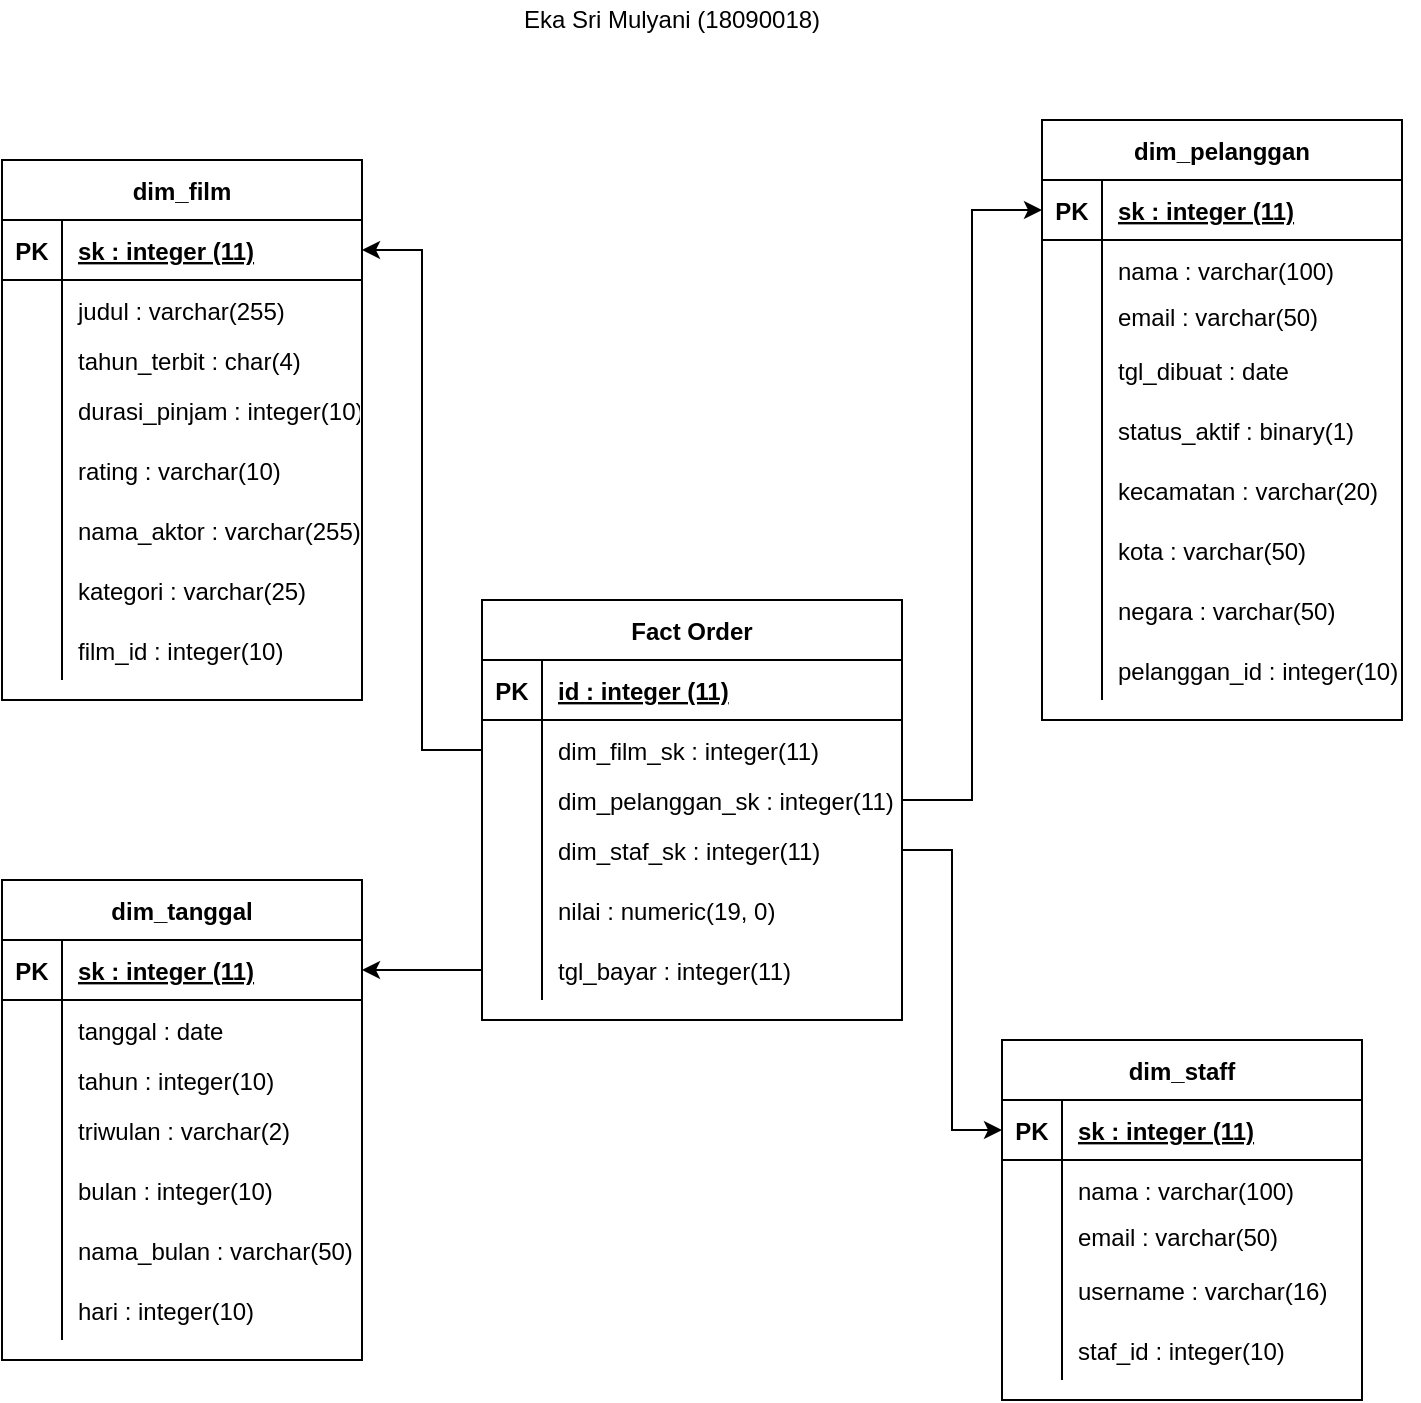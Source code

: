 <mxfile version="13.9.3" type="device"><diagram id="pVHG0COADs19fyNfU8eu" name="Page-1"><mxGraphModel dx="766" dy="363" grid="1" gridSize="10" guides="1" tooltips="1" connect="1" arrows="1" fold="1" page="1" pageScale="1" pageWidth="850" pageHeight="1100" math="0" shadow="0"><root><mxCell id="0"/><mxCell id="1" parent="0"/><mxCell id="FwsJBWVBoH8Nv9oEGIIZ-1" value="dim_staff" style="shape=table;startSize=30;container=1;collapsible=1;childLayout=tableLayout;fixedRows=1;rowLines=0;fontStyle=1;align=center;resizeLast=1;" parent="1" vertex="1"><mxGeometry x="590" y="600" width="180" height="180" as="geometry"/></mxCell><mxCell id="FwsJBWVBoH8Nv9oEGIIZ-2" value="" style="shape=partialRectangle;collapsible=0;dropTarget=0;pointerEvents=0;fillColor=none;top=0;left=0;bottom=1;right=0;points=[[0,0.5],[1,0.5]];portConstraint=eastwest;" parent="FwsJBWVBoH8Nv9oEGIIZ-1" vertex="1"><mxGeometry y="30" width="180" height="30" as="geometry"/></mxCell><mxCell id="FwsJBWVBoH8Nv9oEGIIZ-3" value="PK" style="shape=partialRectangle;connectable=0;fillColor=none;top=0;left=0;bottom=0;right=0;fontStyle=1;overflow=hidden;" parent="FwsJBWVBoH8Nv9oEGIIZ-2" vertex="1"><mxGeometry width="30" height="30" as="geometry"/></mxCell><mxCell id="FwsJBWVBoH8Nv9oEGIIZ-4" value="sk : integer (11)" style="shape=partialRectangle;connectable=0;fillColor=none;top=0;left=0;bottom=0;right=0;align=left;spacingLeft=6;fontStyle=5;overflow=hidden;" parent="FwsJBWVBoH8Nv9oEGIIZ-2" vertex="1"><mxGeometry x="30" width="150" height="30" as="geometry"/></mxCell><mxCell id="FwsJBWVBoH8Nv9oEGIIZ-5" value="" style="shape=partialRectangle;collapsible=0;dropTarget=0;pointerEvents=0;fillColor=none;top=0;left=0;bottom=0;right=0;points=[[0,0.5],[1,0.5]];portConstraint=eastwest;" parent="FwsJBWVBoH8Nv9oEGIIZ-1" vertex="1"><mxGeometry y="60" width="180" height="30" as="geometry"/></mxCell><mxCell id="FwsJBWVBoH8Nv9oEGIIZ-6" value="" style="shape=partialRectangle;connectable=0;fillColor=none;top=0;left=0;bottom=0;right=0;editable=1;overflow=hidden;" parent="FwsJBWVBoH8Nv9oEGIIZ-5" vertex="1"><mxGeometry width="30" height="30" as="geometry"/></mxCell><mxCell id="FwsJBWVBoH8Nv9oEGIIZ-7" value="nama : varchar(100)" style="shape=partialRectangle;connectable=0;fillColor=none;top=0;left=0;bottom=0;right=0;align=left;spacingLeft=6;overflow=hidden;" parent="FwsJBWVBoH8Nv9oEGIIZ-5" vertex="1"><mxGeometry x="30" width="150" height="30" as="geometry"/></mxCell><mxCell id="FwsJBWVBoH8Nv9oEGIIZ-8" value="" style="shape=partialRectangle;collapsible=0;dropTarget=0;pointerEvents=0;fillColor=none;top=0;left=0;bottom=0;right=0;points=[[0,0.5],[1,0.5]];portConstraint=eastwest;" parent="FwsJBWVBoH8Nv9oEGIIZ-1" vertex="1"><mxGeometry y="90" width="180" height="20" as="geometry"/></mxCell><mxCell id="FwsJBWVBoH8Nv9oEGIIZ-9" value="" style="shape=partialRectangle;connectable=0;fillColor=none;top=0;left=0;bottom=0;right=0;editable=1;overflow=hidden;" parent="FwsJBWVBoH8Nv9oEGIIZ-8" vertex="1"><mxGeometry width="30" height="20" as="geometry"/></mxCell><mxCell id="FwsJBWVBoH8Nv9oEGIIZ-10" value="email : varchar(50)&#10; " style="shape=partialRectangle;connectable=0;fillColor=none;top=0;left=0;bottom=0;right=0;align=left;spacingLeft=6;overflow=hidden;" parent="FwsJBWVBoH8Nv9oEGIIZ-8" vertex="1"><mxGeometry x="30" width="150" height="20" as="geometry"/></mxCell><mxCell id="FwsJBWVBoH8Nv9oEGIIZ-11" value="" style="shape=partialRectangle;collapsible=0;dropTarget=0;pointerEvents=0;fillColor=none;top=0;left=0;bottom=0;right=0;points=[[0,0.5],[1,0.5]];portConstraint=eastwest;" parent="FwsJBWVBoH8Nv9oEGIIZ-1" vertex="1"><mxGeometry y="110" width="180" height="30" as="geometry"/></mxCell><mxCell id="FwsJBWVBoH8Nv9oEGIIZ-12" value="" style="shape=partialRectangle;connectable=0;fillColor=none;top=0;left=0;bottom=0;right=0;editable=1;overflow=hidden;" parent="FwsJBWVBoH8Nv9oEGIIZ-11" vertex="1"><mxGeometry width="30" height="30" as="geometry"/></mxCell><mxCell id="FwsJBWVBoH8Nv9oEGIIZ-13" value="username : varchar(16)" style="shape=partialRectangle;connectable=0;fillColor=none;top=0;left=0;bottom=0;right=0;align=left;spacingLeft=6;overflow=hidden;" parent="FwsJBWVBoH8Nv9oEGIIZ-11" vertex="1"><mxGeometry x="30" width="150" height="30" as="geometry"/></mxCell><mxCell id="FwsJBWVBoH8Nv9oEGIIZ-14" value="" style="shape=partialRectangle;collapsible=0;dropTarget=0;pointerEvents=0;fillColor=none;top=0;left=0;bottom=0;right=0;points=[[0,0.5],[1,0.5]];portConstraint=eastwest;" parent="FwsJBWVBoH8Nv9oEGIIZ-1" vertex="1"><mxGeometry y="140" width="180" height="30" as="geometry"/></mxCell><mxCell id="FwsJBWVBoH8Nv9oEGIIZ-15" value="" style="shape=partialRectangle;connectable=0;fillColor=none;top=0;left=0;bottom=0;right=0;editable=1;overflow=hidden;" parent="FwsJBWVBoH8Nv9oEGIIZ-14" vertex="1"><mxGeometry width="30" height="30" as="geometry"/></mxCell><mxCell id="FwsJBWVBoH8Nv9oEGIIZ-16" value="staf_id : integer(10)" style="shape=partialRectangle;connectable=0;fillColor=none;top=0;left=0;bottom=0;right=0;align=left;spacingLeft=6;overflow=hidden;" parent="FwsJBWVBoH8Nv9oEGIIZ-14" vertex="1"><mxGeometry x="30" width="150" height="30" as="geometry"/></mxCell><mxCell id="FwsJBWVBoH8Nv9oEGIIZ-17" value="dim_pelanggan" style="shape=table;startSize=30;container=1;collapsible=1;childLayout=tableLayout;fixedRows=1;rowLines=0;fontStyle=1;align=center;resizeLast=1;" parent="1" vertex="1"><mxGeometry x="610" y="140" width="180" height="300" as="geometry"/></mxCell><mxCell id="FwsJBWVBoH8Nv9oEGIIZ-18" value="" style="shape=partialRectangle;collapsible=0;dropTarget=0;pointerEvents=0;fillColor=none;top=0;left=0;bottom=1;right=0;points=[[0,0.5],[1,0.5]];portConstraint=eastwest;" parent="FwsJBWVBoH8Nv9oEGIIZ-17" vertex="1"><mxGeometry y="30" width="180" height="30" as="geometry"/></mxCell><mxCell id="FwsJBWVBoH8Nv9oEGIIZ-19" value="PK" style="shape=partialRectangle;connectable=0;fillColor=none;top=0;left=0;bottom=0;right=0;fontStyle=1;overflow=hidden;" parent="FwsJBWVBoH8Nv9oEGIIZ-18" vertex="1"><mxGeometry width="30" height="30" as="geometry"/></mxCell><mxCell id="FwsJBWVBoH8Nv9oEGIIZ-20" value="sk : integer (11)" style="shape=partialRectangle;connectable=0;fillColor=none;top=0;left=0;bottom=0;right=0;align=left;spacingLeft=6;fontStyle=5;overflow=hidden;" parent="FwsJBWVBoH8Nv9oEGIIZ-18" vertex="1"><mxGeometry x="30" width="150" height="30" as="geometry"/></mxCell><mxCell id="FwsJBWVBoH8Nv9oEGIIZ-21" value="" style="shape=partialRectangle;collapsible=0;dropTarget=0;pointerEvents=0;fillColor=none;top=0;left=0;bottom=0;right=0;points=[[0,0.5],[1,0.5]];portConstraint=eastwest;" parent="FwsJBWVBoH8Nv9oEGIIZ-17" vertex="1"><mxGeometry y="60" width="180" height="30" as="geometry"/></mxCell><mxCell id="FwsJBWVBoH8Nv9oEGIIZ-22" value="" style="shape=partialRectangle;connectable=0;fillColor=none;top=0;left=0;bottom=0;right=0;editable=1;overflow=hidden;" parent="FwsJBWVBoH8Nv9oEGIIZ-21" vertex="1"><mxGeometry width="30" height="30" as="geometry"/></mxCell><mxCell id="FwsJBWVBoH8Nv9oEGIIZ-23" value="nama : varchar(100)" style="shape=partialRectangle;connectable=0;fillColor=none;top=0;left=0;bottom=0;right=0;align=left;spacingLeft=6;overflow=hidden;" parent="FwsJBWVBoH8Nv9oEGIIZ-21" vertex="1"><mxGeometry x="30" width="150" height="30" as="geometry"/></mxCell><mxCell id="FwsJBWVBoH8Nv9oEGIIZ-24" value="" style="shape=partialRectangle;collapsible=0;dropTarget=0;pointerEvents=0;fillColor=none;top=0;left=0;bottom=0;right=0;points=[[0,0.5],[1,0.5]];portConstraint=eastwest;" parent="FwsJBWVBoH8Nv9oEGIIZ-17" vertex="1"><mxGeometry y="90" width="180" height="20" as="geometry"/></mxCell><mxCell id="FwsJBWVBoH8Nv9oEGIIZ-25" value="" style="shape=partialRectangle;connectable=0;fillColor=none;top=0;left=0;bottom=0;right=0;editable=1;overflow=hidden;" parent="FwsJBWVBoH8Nv9oEGIIZ-24" vertex="1"><mxGeometry width="30" height="20" as="geometry"/></mxCell><mxCell id="FwsJBWVBoH8Nv9oEGIIZ-26" value="email : varchar(50)&#10; " style="shape=partialRectangle;connectable=0;fillColor=none;top=0;left=0;bottom=0;right=0;align=left;spacingLeft=6;overflow=hidden;" parent="FwsJBWVBoH8Nv9oEGIIZ-24" vertex="1"><mxGeometry x="30" width="150" height="20" as="geometry"/></mxCell><mxCell id="FwsJBWVBoH8Nv9oEGIIZ-27" value="" style="shape=partialRectangle;collapsible=0;dropTarget=0;pointerEvents=0;fillColor=none;top=0;left=0;bottom=0;right=0;points=[[0,0.5],[1,0.5]];portConstraint=eastwest;" parent="FwsJBWVBoH8Nv9oEGIIZ-17" vertex="1"><mxGeometry y="110" width="180" height="30" as="geometry"/></mxCell><mxCell id="FwsJBWVBoH8Nv9oEGIIZ-28" value="" style="shape=partialRectangle;connectable=0;fillColor=none;top=0;left=0;bottom=0;right=0;editable=1;overflow=hidden;" parent="FwsJBWVBoH8Nv9oEGIIZ-27" vertex="1"><mxGeometry width="30" height="30" as="geometry"/></mxCell><mxCell id="FwsJBWVBoH8Nv9oEGIIZ-29" value="tgl_dibuat : date" style="shape=partialRectangle;connectable=0;fillColor=none;top=0;left=0;bottom=0;right=0;align=left;spacingLeft=6;overflow=hidden;" parent="FwsJBWVBoH8Nv9oEGIIZ-27" vertex="1"><mxGeometry x="30" width="150" height="30" as="geometry"/></mxCell><mxCell id="FwsJBWVBoH8Nv9oEGIIZ-30" value="" style="shape=partialRectangle;collapsible=0;dropTarget=0;pointerEvents=0;fillColor=none;top=0;left=0;bottom=0;right=0;points=[[0,0.5],[1,0.5]];portConstraint=eastwest;" parent="FwsJBWVBoH8Nv9oEGIIZ-17" vertex="1"><mxGeometry y="140" width="180" height="30" as="geometry"/></mxCell><mxCell id="FwsJBWVBoH8Nv9oEGIIZ-31" value="" style="shape=partialRectangle;connectable=0;fillColor=none;top=0;left=0;bottom=0;right=0;editable=1;overflow=hidden;" parent="FwsJBWVBoH8Nv9oEGIIZ-30" vertex="1"><mxGeometry width="30" height="30" as="geometry"/></mxCell><mxCell id="FwsJBWVBoH8Nv9oEGIIZ-32" value="status_aktif : binary(1)" style="shape=partialRectangle;connectable=0;fillColor=none;top=0;left=0;bottom=0;right=0;align=left;spacingLeft=6;overflow=hidden;" parent="FwsJBWVBoH8Nv9oEGIIZ-30" vertex="1"><mxGeometry x="30" width="150" height="30" as="geometry"/></mxCell><mxCell id="FwsJBWVBoH8Nv9oEGIIZ-33" value="" style="shape=partialRectangle;collapsible=0;dropTarget=0;pointerEvents=0;fillColor=none;top=0;left=0;bottom=0;right=0;points=[[0,0.5],[1,0.5]];portConstraint=eastwest;" parent="FwsJBWVBoH8Nv9oEGIIZ-17" vertex="1"><mxGeometry y="170" width="180" height="30" as="geometry"/></mxCell><mxCell id="FwsJBWVBoH8Nv9oEGIIZ-34" value="" style="shape=partialRectangle;connectable=0;fillColor=none;top=0;left=0;bottom=0;right=0;editable=1;overflow=hidden;" parent="FwsJBWVBoH8Nv9oEGIIZ-33" vertex="1"><mxGeometry width="30" height="30" as="geometry"/></mxCell><mxCell id="FwsJBWVBoH8Nv9oEGIIZ-35" value="kecamatan : varchar(20)" style="shape=partialRectangle;connectable=0;fillColor=none;top=0;left=0;bottom=0;right=0;align=left;spacingLeft=6;overflow=hidden;" parent="FwsJBWVBoH8Nv9oEGIIZ-33" vertex="1"><mxGeometry x="30" width="150" height="30" as="geometry"/></mxCell><mxCell id="FwsJBWVBoH8Nv9oEGIIZ-36" value="" style="shape=partialRectangle;collapsible=0;dropTarget=0;pointerEvents=0;fillColor=none;top=0;left=0;bottom=0;right=0;points=[[0,0.5],[1,0.5]];portConstraint=eastwest;" parent="FwsJBWVBoH8Nv9oEGIIZ-17" vertex="1"><mxGeometry y="200" width="180" height="30" as="geometry"/></mxCell><mxCell id="FwsJBWVBoH8Nv9oEGIIZ-37" value="" style="shape=partialRectangle;connectable=0;fillColor=none;top=0;left=0;bottom=0;right=0;editable=1;overflow=hidden;" parent="FwsJBWVBoH8Nv9oEGIIZ-36" vertex="1"><mxGeometry width="30" height="30" as="geometry"/></mxCell><mxCell id="FwsJBWVBoH8Nv9oEGIIZ-38" value="kota : varchar(50)" style="shape=partialRectangle;connectable=0;fillColor=none;top=0;left=0;bottom=0;right=0;align=left;spacingLeft=6;overflow=hidden;" parent="FwsJBWVBoH8Nv9oEGIIZ-36" vertex="1"><mxGeometry x="30" width="150" height="30" as="geometry"/></mxCell><mxCell id="FwsJBWVBoH8Nv9oEGIIZ-39" value="" style="shape=partialRectangle;collapsible=0;dropTarget=0;pointerEvents=0;fillColor=none;top=0;left=0;bottom=0;right=0;points=[[0,0.5],[1,0.5]];portConstraint=eastwest;" parent="FwsJBWVBoH8Nv9oEGIIZ-17" vertex="1"><mxGeometry y="230" width="180" height="30" as="geometry"/></mxCell><mxCell id="FwsJBWVBoH8Nv9oEGIIZ-40" value="" style="shape=partialRectangle;connectable=0;fillColor=none;top=0;left=0;bottom=0;right=0;editable=1;overflow=hidden;" parent="FwsJBWVBoH8Nv9oEGIIZ-39" vertex="1"><mxGeometry width="30" height="30" as="geometry"/></mxCell><mxCell id="FwsJBWVBoH8Nv9oEGIIZ-41" value="negara : varchar(50)" style="shape=partialRectangle;connectable=0;fillColor=none;top=0;left=0;bottom=0;right=0;align=left;spacingLeft=6;overflow=hidden;" parent="FwsJBWVBoH8Nv9oEGIIZ-39" vertex="1"><mxGeometry x="30" width="150" height="30" as="geometry"/></mxCell><mxCell id="FwsJBWVBoH8Nv9oEGIIZ-42" value="" style="shape=partialRectangle;collapsible=0;dropTarget=0;pointerEvents=0;fillColor=none;top=0;left=0;bottom=0;right=0;points=[[0,0.5],[1,0.5]];portConstraint=eastwest;" parent="FwsJBWVBoH8Nv9oEGIIZ-17" vertex="1"><mxGeometry y="260" width="180" height="30" as="geometry"/></mxCell><mxCell id="FwsJBWVBoH8Nv9oEGIIZ-43" value="" style="shape=partialRectangle;connectable=0;fillColor=none;top=0;left=0;bottom=0;right=0;editable=1;overflow=hidden;" parent="FwsJBWVBoH8Nv9oEGIIZ-42" vertex="1"><mxGeometry width="30" height="30" as="geometry"/></mxCell><mxCell id="FwsJBWVBoH8Nv9oEGIIZ-44" value="pelanggan_id : integer(10) " style="shape=partialRectangle;connectable=0;fillColor=none;top=0;left=0;bottom=0;right=0;align=left;spacingLeft=6;overflow=hidden;" parent="FwsJBWVBoH8Nv9oEGIIZ-42" vertex="1"><mxGeometry x="30" width="150" height="30" as="geometry"/></mxCell><mxCell id="Y8cAXNGCxBFqEO3ZWk8i-1" style="edgeStyle=orthogonalEdgeStyle;rounded=0;orthogonalLoop=1;jettySize=auto;html=1;exitX=1;exitY=0.5;exitDx=0;exitDy=0;" parent="FwsJBWVBoH8Nv9oEGIIZ-17" source="FwsJBWVBoH8Nv9oEGIIZ-18" target="FwsJBWVBoH8Nv9oEGIIZ-18" edge="1"><mxGeometry relative="1" as="geometry"/></mxCell><mxCell id="FwsJBWVBoH8Nv9oEGIIZ-74" value="dim_tanggal" style="shape=table;startSize=30;container=1;collapsible=1;childLayout=tableLayout;fixedRows=1;rowLines=0;fontStyle=1;align=center;resizeLast=1;" parent="1" vertex="1"><mxGeometry x="90" y="520" width="180" height="240" as="geometry"/></mxCell><mxCell id="FwsJBWVBoH8Nv9oEGIIZ-75" value="" style="shape=partialRectangle;collapsible=0;dropTarget=0;pointerEvents=0;fillColor=none;top=0;left=0;bottom=1;right=0;points=[[0,0.5],[1,0.5]];portConstraint=eastwest;" parent="FwsJBWVBoH8Nv9oEGIIZ-74" vertex="1"><mxGeometry y="30" width="180" height="30" as="geometry"/></mxCell><mxCell id="FwsJBWVBoH8Nv9oEGIIZ-76" value="PK" style="shape=partialRectangle;connectable=0;fillColor=none;top=0;left=0;bottom=0;right=0;fontStyle=1;overflow=hidden;" parent="FwsJBWVBoH8Nv9oEGIIZ-75" vertex="1"><mxGeometry width="30" height="30" as="geometry"/></mxCell><mxCell id="FwsJBWVBoH8Nv9oEGIIZ-77" value="sk : integer (11)" style="shape=partialRectangle;connectable=0;fillColor=none;top=0;left=0;bottom=0;right=0;align=left;spacingLeft=6;fontStyle=5;overflow=hidden;" parent="FwsJBWVBoH8Nv9oEGIIZ-75" vertex="1"><mxGeometry x="30" width="150" height="30" as="geometry"/></mxCell><mxCell id="FwsJBWVBoH8Nv9oEGIIZ-78" value="" style="shape=partialRectangle;collapsible=0;dropTarget=0;pointerEvents=0;fillColor=none;top=0;left=0;bottom=0;right=0;points=[[0,0.5],[1,0.5]];portConstraint=eastwest;" parent="FwsJBWVBoH8Nv9oEGIIZ-74" vertex="1"><mxGeometry y="60" width="180" height="30" as="geometry"/></mxCell><mxCell id="FwsJBWVBoH8Nv9oEGIIZ-79" value="" style="shape=partialRectangle;connectable=0;fillColor=none;top=0;left=0;bottom=0;right=0;editable=1;overflow=hidden;" parent="FwsJBWVBoH8Nv9oEGIIZ-78" vertex="1"><mxGeometry width="30" height="30" as="geometry"/></mxCell><mxCell id="FwsJBWVBoH8Nv9oEGIIZ-80" value="tanggal : date" style="shape=partialRectangle;connectable=0;fillColor=none;top=0;left=0;bottom=0;right=0;align=left;spacingLeft=6;overflow=hidden;" parent="FwsJBWVBoH8Nv9oEGIIZ-78" vertex="1"><mxGeometry x="30" width="150" height="30" as="geometry"/></mxCell><mxCell id="FwsJBWVBoH8Nv9oEGIIZ-81" value="" style="shape=partialRectangle;collapsible=0;dropTarget=0;pointerEvents=0;fillColor=none;top=0;left=0;bottom=0;right=0;points=[[0,0.5],[1,0.5]];portConstraint=eastwest;" parent="FwsJBWVBoH8Nv9oEGIIZ-74" vertex="1"><mxGeometry y="90" width="180" height="20" as="geometry"/></mxCell><mxCell id="FwsJBWVBoH8Nv9oEGIIZ-82" value="" style="shape=partialRectangle;connectable=0;fillColor=none;top=0;left=0;bottom=0;right=0;editable=1;overflow=hidden;" parent="FwsJBWVBoH8Nv9oEGIIZ-81" vertex="1"><mxGeometry width="30" height="20" as="geometry"/></mxCell><mxCell id="FwsJBWVBoH8Nv9oEGIIZ-83" value="tahun : integer(10)" style="shape=partialRectangle;connectable=0;fillColor=none;top=0;left=0;bottom=0;right=0;align=left;spacingLeft=6;overflow=hidden;" parent="FwsJBWVBoH8Nv9oEGIIZ-81" vertex="1"><mxGeometry x="30" width="150" height="20" as="geometry"/></mxCell><mxCell id="FwsJBWVBoH8Nv9oEGIIZ-84" value="" style="shape=partialRectangle;collapsible=0;dropTarget=0;pointerEvents=0;fillColor=none;top=0;left=0;bottom=0;right=0;points=[[0,0.5],[1,0.5]];portConstraint=eastwest;" parent="FwsJBWVBoH8Nv9oEGIIZ-74" vertex="1"><mxGeometry y="110" width="180" height="30" as="geometry"/></mxCell><mxCell id="FwsJBWVBoH8Nv9oEGIIZ-85" value="" style="shape=partialRectangle;connectable=0;fillColor=none;top=0;left=0;bottom=0;right=0;editable=1;overflow=hidden;" parent="FwsJBWVBoH8Nv9oEGIIZ-84" vertex="1"><mxGeometry width="30" height="30" as="geometry"/></mxCell><mxCell id="FwsJBWVBoH8Nv9oEGIIZ-86" value="triwulan : varchar(2)" style="shape=partialRectangle;connectable=0;fillColor=none;top=0;left=0;bottom=0;right=0;align=left;spacingLeft=6;overflow=hidden;" parent="FwsJBWVBoH8Nv9oEGIIZ-84" vertex="1"><mxGeometry x="30" width="150" height="30" as="geometry"/></mxCell><mxCell id="FwsJBWVBoH8Nv9oEGIIZ-87" value="" style="shape=partialRectangle;collapsible=0;dropTarget=0;pointerEvents=0;fillColor=none;top=0;left=0;bottom=0;right=0;points=[[0,0.5],[1,0.5]];portConstraint=eastwest;" parent="FwsJBWVBoH8Nv9oEGIIZ-74" vertex="1"><mxGeometry y="140" width="180" height="30" as="geometry"/></mxCell><mxCell id="FwsJBWVBoH8Nv9oEGIIZ-88" value="" style="shape=partialRectangle;connectable=0;fillColor=none;top=0;left=0;bottom=0;right=0;editable=1;overflow=hidden;" parent="FwsJBWVBoH8Nv9oEGIIZ-87" vertex="1"><mxGeometry width="30" height="30" as="geometry"/></mxCell><mxCell id="FwsJBWVBoH8Nv9oEGIIZ-89" value="bulan : integer(10)" style="shape=partialRectangle;connectable=0;fillColor=none;top=0;left=0;bottom=0;right=0;align=left;spacingLeft=6;overflow=hidden;" parent="FwsJBWVBoH8Nv9oEGIIZ-87" vertex="1"><mxGeometry x="30" width="150" height="30" as="geometry"/></mxCell><mxCell id="FwsJBWVBoH8Nv9oEGIIZ-90" value="" style="shape=partialRectangle;collapsible=0;dropTarget=0;pointerEvents=0;fillColor=none;top=0;left=0;bottom=0;right=0;points=[[0,0.5],[1,0.5]];portConstraint=eastwest;" parent="FwsJBWVBoH8Nv9oEGIIZ-74" vertex="1"><mxGeometry y="170" width="180" height="30" as="geometry"/></mxCell><mxCell id="FwsJBWVBoH8Nv9oEGIIZ-91" value="" style="shape=partialRectangle;connectable=0;fillColor=none;top=0;left=0;bottom=0;right=0;editable=1;overflow=hidden;" parent="FwsJBWVBoH8Nv9oEGIIZ-90" vertex="1"><mxGeometry width="30" height="30" as="geometry"/></mxCell><mxCell id="FwsJBWVBoH8Nv9oEGIIZ-92" value="nama_bulan : varchar(50)" style="shape=partialRectangle;connectable=0;fillColor=none;top=0;left=0;bottom=0;right=0;align=left;spacingLeft=6;overflow=hidden;" parent="FwsJBWVBoH8Nv9oEGIIZ-90" vertex="1"><mxGeometry x="30" width="150" height="30" as="geometry"/></mxCell><mxCell id="FwsJBWVBoH8Nv9oEGIIZ-93" value="" style="shape=partialRectangle;collapsible=0;dropTarget=0;pointerEvents=0;fillColor=none;top=0;left=0;bottom=0;right=0;points=[[0,0.5],[1,0.5]];portConstraint=eastwest;" parent="FwsJBWVBoH8Nv9oEGIIZ-74" vertex="1"><mxGeometry y="200" width="180" height="30" as="geometry"/></mxCell><mxCell id="FwsJBWVBoH8Nv9oEGIIZ-94" value="" style="shape=partialRectangle;connectable=0;fillColor=none;top=0;left=0;bottom=0;right=0;editable=1;overflow=hidden;" parent="FwsJBWVBoH8Nv9oEGIIZ-93" vertex="1"><mxGeometry width="30" height="30" as="geometry"/></mxCell><mxCell id="FwsJBWVBoH8Nv9oEGIIZ-95" value="hari : integer(10)" style="shape=partialRectangle;connectable=0;fillColor=none;top=0;left=0;bottom=0;right=0;align=left;spacingLeft=6;overflow=hidden;" parent="FwsJBWVBoH8Nv9oEGIIZ-93" vertex="1"><mxGeometry x="30" width="150" height="30" as="geometry"/></mxCell><mxCell id="FwsJBWVBoH8Nv9oEGIIZ-96" value="dim_film" style="shape=table;startSize=30;container=1;collapsible=1;childLayout=tableLayout;fixedRows=1;rowLines=0;fontStyle=1;align=center;resizeLast=1;" parent="1" vertex="1"><mxGeometry x="90" y="160" width="180" height="270" as="geometry"/></mxCell><mxCell id="FwsJBWVBoH8Nv9oEGIIZ-97" value="" style="shape=partialRectangle;collapsible=0;dropTarget=0;pointerEvents=0;fillColor=none;top=0;left=0;bottom=1;right=0;points=[[0,0.5],[1,0.5]];portConstraint=eastwest;" parent="FwsJBWVBoH8Nv9oEGIIZ-96" vertex="1"><mxGeometry y="30" width="180" height="30" as="geometry"/></mxCell><mxCell id="FwsJBWVBoH8Nv9oEGIIZ-98" value="PK" style="shape=partialRectangle;connectable=0;fillColor=none;top=0;left=0;bottom=0;right=0;fontStyle=1;overflow=hidden;" parent="FwsJBWVBoH8Nv9oEGIIZ-97" vertex="1"><mxGeometry width="30" height="30" as="geometry"/></mxCell><mxCell id="FwsJBWVBoH8Nv9oEGIIZ-99" value="sk : integer (11)" style="shape=partialRectangle;connectable=0;fillColor=none;top=0;left=0;bottom=0;right=0;align=left;spacingLeft=6;fontStyle=5;overflow=hidden;" parent="FwsJBWVBoH8Nv9oEGIIZ-97" vertex="1"><mxGeometry x="30" width="150" height="30" as="geometry"/></mxCell><mxCell id="FwsJBWVBoH8Nv9oEGIIZ-100" value="" style="shape=partialRectangle;collapsible=0;dropTarget=0;pointerEvents=0;fillColor=none;top=0;left=0;bottom=0;right=0;points=[[0,0.5],[1,0.5]];portConstraint=eastwest;" parent="FwsJBWVBoH8Nv9oEGIIZ-96" vertex="1"><mxGeometry y="60" width="180" height="30" as="geometry"/></mxCell><mxCell id="FwsJBWVBoH8Nv9oEGIIZ-101" value="" style="shape=partialRectangle;connectable=0;fillColor=none;top=0;left=0;bottom=0;right=0;editable=1;overflow=hidden;" parent="FwsJBWVBoH8Nv9oEGIIZ-100" vertex="1"><mxGeometry width="30" height="30" as="geometry"/></mxCell><mxCell id="FwsJBWVBoH8Nv9oEGIIZ-102" value="judul : varchar(255)" style="shape=partialRectangle;connectable=0;fillColor=none;top=0;left=0;bottom=0;right=0;align=left;spacingLeft=6;overflow=hidden;" parent="FwsJBWVBoH8Nv9oEGIIZ-100" vertex="1"><mxGeometry x="30" width="150" height="30" as="geometry"/></mxCell><mxCell id="FwsJBWVBoH8Nv9oEGIIZ-103" value="" style="shape=partialRectangle;collapsible=0;dropTarget=0;pointerEvents=0;fillColor=none;top=0;left=0;bottom=0;right=0;points=[[0,0.5],[1,0.5]];portConstraint=eastwest;" parent="FwsJBWVBoH8Nv9oEGIIZ-96" vertex="1"><mxGeometry y="90" width="180" height="20" as="geometry"/></mxCell><mxCell id="FwsJBWVBoH8Nv9oEGIIZ-104" value="" style="shape=partialRectangle;connectable=0;fillColor=none;top=0;left=0;bottom=0;right=0;editable=1;overflow=hidden;" parent="FwsJBWVBoH8Nv9oEGIIZ-103" vertex="1"><mxGeometry width="30" height="20" as="geometry"/></mxCell><mxCell id="FwsJBWVBoH8Nv9oEGIIZ-105" value="tahun_terbit : char(4)" style="shape=partialRectangle;connectable=0;fillColor=none;top=0;left=0;bottom=0;right=0;align=left;spacingLeft=6;overflow=hidden;" parent="FwsJBWVBoH8Nv9oEGIIZ-103" vertex="1"><mxGeometry x="30" width="150" height="20" as="geometry"/></mxCell><mxCell id="FwsJBWVBoH8Nv9oEGIIZ-106" value="" style="shape=partialRectangle;collapsible=0;dropTarget=0;pointerEvents=0;fillColor=none;top=0;left=0;bottom=0;right=0;points=[[0,0.5],[1,0.5]];portConstraint=eastwest;" parent="FwsJBWVBoH8Nv9oEGIIZ-96" vertex="1"><mxGeometry y="110" width="180" height="30" as="geometry"/></mxCell><mxCell id="FwsJBWVBoH8Nv9oEGIIZ-107" value="" style="shape=partialRectangle;connectable=0;fillColor=none;top=0;left=0;bottom=0;right=0;editable=1;overflow=hidden;" parent="FwsJBWVBoH8Nv9oEGIIZ-106" vertex="1"><mxGeometry width="30" height="30" as="geometry"/></mxCell><mxCell id="FwsJBWVBoH8Nv9oEGIIZ-108" value="durasi_pinjam : integer(10)" style="shape=partialRectangle;connectable=0;fillColor=none;top=0;left=0;bottom=0;right=0;align=left;spacingLeft=6;overflow=hidden;" parent="FwsJBWVBoH8Nv9oEGIIZ-106" vertex="1"><mxGeometry x="30" width="150" height="30" as="geometry"/></mxCell><mxCell id="FwsJBWVBoH8Nv9oEGIIZ-109" value="" style="shape=partialRectangle;collapsible=0;dropTarget=0;pointerEvents=0;fillColor=none;top=0;left=0;bottom=0;right=0;points=[[0,0.5],[1,0.5]];portConstraint=eastwest;" parent="FwsJBWVBoH8Nv9oEGIIZ-96" vertex="1"><mxGeometry y="140" width="180" height="30" as="geometry"/></mxCell><mxCell id="FwsJBWVBoH8Nv9oEGIIZ-110" value="" style="shape=partialRectangle;connectable=0;fillColor=none;top=0;left=0;bottom=0;right=0;editable=1;overflow=hidden;" parent="FwsJBWVBoH8Nv9oEGIIZ-109" vertex="1"><mxGeometry width="30" height="30" as="geometry"/></mxCell><mxCell id="FwsJBWVBoH8Nv9oEGIIZ-111" value="rating : varchar(10)" style="shape=partialRectangle;connectable=0;fillColor=none;top=0;left=0;bottom=0;right=0;align=left;spacingLeft=6;overflow=hidden;" parent="FwsJBWVBoH8Nv9oEGIIZ-109" vertex="1"><mxGeometry x="30" width="150" height="30" as="geometry"/></mxCell><mxCell id="FwsJBWVBoH8Nv9oEGIIZ-112" value="" style="shape=partialRectangle;collapsible=0;dropTarget=0;pointerEvents=0;fillColor=none;top=0;left=0;bottom=0;right=0;points=[[0,0.5],[1,0.5]];portConstraint=eastwest;" parent="FwsJBWVBoH8Nv9oEGIIZ-96" vertex="1"><mxGeometry y="170" width="180" height="30" as="geometry"/></mxCell><mxCell id="FwsJBWVBoH8Nv9oEGIIZ-113" value="" style="shape=partialRectangle;connectable=0;fillColor=none;top=0;left=0;bottom=0;right=0;editable=1;overflow=hidden;" parent="FwsJBWVBoH8Nv9oEGIIZ-112" vertex="1"><mxGeometry width="30" height="30" as="geometry"/></mxCell><mxCell id="FwsJBWVBoH8Nv9oEGIIZ-114" value="nama_aktor : varchar(255)" style="shape=partialRectangle;connectable=0;fillColor=none;top=0;left=0;bottom=0;right=0;align=left;spacingLeft=6;overflow=hidden;" parent="FwsJBWVBoH8Nv9oEGIIZ-112" vertex="1"><mxGeometry x="30" width="150" height="30" as="geometry"/></mxCell><mxCell id="FwsJBWVBoH8Nv9oEGIIZ-115" value="" style="shape=partialRectangle;collapsible=0;dropTarget=0;pointerEvents=0;fillColor=none;top=0;left=0;bottom=0;right=0;points=[[0,0.5],[1,0.5]];portConstraint=eastwest;" parent="FwsJBWVBoH8Nv9oEGIIZ-96" vertex="1"><mxGeometry y="200" width="180" height="30" as="geometry"/></mxCell><mxCell id="FwsJBWVBoH8Nv9oEGIIZ-116" value="" style="shape=partialRectangle;connectable=0;fillColor=none;top=0;left=0;bottom=0;right=0;editable=1;overflow=hidden;" parent="FwsJBWVBoH8Nv9oEGIIZ-115" vertex="1"><mxGeometry width="30" height="30" as="geometry"/></mxCell><mxCell id="FwsJBWVBoH8Nv9oEGIIZ-117" value="kategori : varchar(25)" style="shape=partialRectangle;connectable=0;fillColor=none;top=0;left=0;bottom=0;right=0;align=left;spacingLeft=6;overflow=hidden;" parent="FwsJBWVBoH8Nv9oEGIIZ-115" vertex="1"><mxGeometry x="30" width="150" height="30" as="geometry"/></mxCell><mxCell id="FwsJBWVBoH8Nv9oEGIIZ-118" value="" style="shape=partialRectangle;collapsible=0;dropTarget=0;pointerEvents=0;fillColor=none;top=0;left=0;bottom=0;right=0;points=[[0,0.5],[1,0.5]];portConstraint=eastwest;" parent="FwsJBWVBoH8Nv9oEGIIZ-96" vertex="1"><mxGeometry y="230" width="180" height="30" as="geometry"/></mxCell><mxCell id="FwsJBWVBoH8Nv9oEGIIZ-119" value="" style="shape=partialRectangle;connectable=0;fillColor=none;top=0;left=0;bottom=0;right=0;editable=1;overflow=hidden;" parent="FwsJBWVBoH8Nv9oEGIIZ-118" vertex="1"><mxGeometry width="30" height="30" as="geometry"/></mxCell><mxCell id="FwsJBWVBoH8Nv9oEGIIZ-120" value="film_id : integer(10)" style="shape=partialRectangle;connectable=0;fillColor=none;top=0;left=0;bottom=0;right=0;align=left;spacingLeft=6;overflow=hidden;" parent="FwsJBWVBoH8Nv9oEGIIZ-118" vertex="1"><mxGeometry x="30" width="150" height="30" as="geometry"/></mxCell><mxCell id="FwsJBWVBoH8Nv9oEGIIZ-121" value="Fact Order" style="shape=table;startSize=30;container=1;collapsible=1;childLayout=tableLayout;fixedRows=1;rowLines=0;fontStyle=1;align=center;resizeLast=1;" parent="1" vertex="1"><mxGeometry x="330" y="380" width="210" height="210" as="geometry"/></mxCell><mxCell id="FwsJBWVBoH8Nv9oEGIIZ-122" value="" style="shape=partialRectangle;collapsible=0;dropTarget=0;pointerEvents=0;fillColor=none;top=0;left=0;bottom=1;right=0;points=[[0,0.5],[1,0.5]];portConstraint=eastwest;" parent="FwsJBWVBoH8Nv9oEGIIZ-121" vertex="1"><mxGeometry y="30" width="210" height="30" as="geometry"/></mxCell><mxCell id="FwsJBWVBoH8Nv9oEGIIZ-123" value="PK" style="shape=partialRectangle;connectable=0;fillColor=none;top=0;left=0;bottom=0;right=0;fontStyle=1;overflow=hidden;" parent="FwsJBWVBoH8Nv9oEGIIZ-122" vertex="1"><mxGeometry width="30" height="30" as="geometry"/></mxCell><mxCell id="FwsJBWVBoH8Nv9oEGIIZ-124" value="id : integer (11)" style="shape=partialRectangle;connectable=0;fillColor=none;top=0;left=0;bottom=0;right=0;align=left;spacingLeft=6;fontStyle=5;overflow=hidden;" parent="FwsJBWVBoH8Nv9oEGIIZ-122" vertex="1"><mxGeometry x="30" width="180" height="30" as="geometry"/></mxCell><mxCell id="FwsJBWVBoH8Nv9oEGIIZ-125" value="" style="shape=partialRectangle;collapsible=0;dropTarget=0;pointerEvents=0;fillColor=none;top=0;left=0;bottom=0;right=0;points=[[0,0.5],[1,0.5]];portConstraint=eastwest;" parent="FwsJBWVBoH8Nv9oEGIIZ-121" vertex="1"><mxGeometry y="60" width="210" height="30" as="geometry"/></mxCell><mxCell id="FwsJBWVBoH8Nv9oEGIIZ-126" value="" style="shape=partialRectangle;connectable=0;fillColor=none;top=0;left=0;bottom=0;right=0;editable=1;overflow=hidden;" parent="FwsJBWVBoH8Nv9oEGIIZ-125" vertex="1"><mxGeometry width="30" height="30" as="geometry"/></mxCell><mxCell id="FwsJBWVBoH8Nv9oEGIIZ-127" value="dim_film_sk : integer(11)" style="shape=partialRectangle;connectable=0;fillColor=none;top=0;left=0;bottom=0;right=0;align=left;spacingLeft=6;overflow=hidden;" parent="FwsJBWVBoH8Nv9oEGIIZ-125" vertex="1"><mxGeometry x="30" width="180" height="30" as="geometry"/></mxCell><mxCell id="FwsJBWVBoH8Nv9oEGIIZ-128" value="" style="shape=partialRectangle;collapsible=0;dropTarget=0;pointerEvents=0;fillColor=none;top=0;left=0;bottom=0;right=0;points=[[0,0.5],[1,0.5]];portConstraint=eastwest;" parent="FwsJBWVBoH8Nv9oEGIIZ-121" vertex="1"><mxGeometry y="90" width="210" height="20" as="geometry"/></mxCell><mxCell id="FwsJBWVBoH8Nv9oEGIIZ-129" value="" style="shape=partialRectangle;connectable=0;fillColor=none;top=0;left=0;bottom=0;right=0;editable=1;overflow=hidden;" parent="FwsJBWVBoH8Nv9oEGIIZ-128" vertex="1"><mxGeometry width="30" height="20" as="geometry"/></mxCell><mxCell id="FwsJBWVBoH8Nv9oEGIIZ-130" value="dim_pelanggan_sk : integer(11)" style="shape=partialRectangle;connectable=0;fillColor=none;top=0;left=0;bottom=0;right=0;align=left;spacingLeft=6;overflow=hidden;" parent="FwsJBWVBoH8Nv9oEGIIZ-128" vertex="1"><mxGeometry x="30" width="180" height="20" as="geometry"/></mxCell><mxCell id="FwsJBWVBoH8Nv9oEGIIZ-131" value="" style="shape=partialRectangle;collapsible=0;dropTarget=0;pointerEvents=0;fillColor=none;top=0;left=0;bottom=0;right=0;points=[[0,0.5],[1,0.5]];portConstraint=eastwest;" parent="FwsJBWVBoH8Nv9oEGIIZ-121" vertex="1"><mxGeometry y="110" width="210" height="30" as="geometry"/></mxCell><mxCell id="FwsJBWVBoH8Nv9oEGIIZ-132" value="" style="shape=partialRectangle;connectable=0;fillColor=none;top=0;left=0;bottom=0;right=0;editable=1;overflow=hidden;" parent="FwsJBWVBoH8Nv9oEGIIZ-131" vertex="1"><mxGeometry width="30" height="30" as="geometry"/></mxCell><mxCell id="FwsJBWVBoH8Nv9oEGIIZ-133" value="dim_staf_sk : integer(11) " style="shape=partialRectangle;connectable=0;fillColor=none;top=0;left=0;bottom=0;right=0;align=left;spacingLeft=6;overflow=hidden;" parent="FwsJBWVBoH8Nv9oEGIIZ-131" vertex="1"><mxGeometry x="30" width="180" height="30" as="geometry"/></mxCell><mxCell id="FwsJBWVBoH8Nv9oEGIIZ-134" value="" style="shape=partialRectangle;collapsible=0;dropTarget=0;pointerEvents=0;fillColor=none;top=0;left=0;bottom=0;right=0;points=[[0,0.5],[1,0.5]];portConstraint=eastwest;" parent="FwsJBWVBoH8Nv9oEGIIZ-121" vertex="1"><mxGeometry y="140" width="210" height="30" as="geometry"/></mxCell><mxCell id="FwsJBWVBoH8Nv9oEGIIZ-135" value="" style="shape=partialRectangle;connectable=0;fillColor=none;top=0;left=0;bottom=0;right=0;editable=1;overflow=hidden;" parent="FwsJBWVBoH8Nv9oEGIIZ-134" vertex="1"><mxGeometry width="30" height="30" as="geometry"/></mxCell><mxCell id="FwsJBWVBoH8Nv9oEGIIZ-136" value="nilai : numeric(19, 0)" style="shape=partialRectangle;connectable=0;fillColor=none;top=0;left=0;bottom=0;right=0;align=left;spacingLeft=6;overflow=hidden;" parent="FwsJBWVBoH8Nv9oEGIIZ-134" vertex="1"><mxGeometry x="30" width="180" height="30" as="geometry"/></mxCell><mxCell id="FwsJBWVBoH8Nv9oEGIIZ-137" value="" style="shape=partialRectangle;collapsible=0;dropTarget=0;pointerEvents=0;fillColor=none;top=0;left=0;bottom=0;right=0;points=[[0,0.5],[1,0.5]];portConstraint=eastwest;" parent="FwsJBWVBoH8Nv9oEGIIZ-121" vertex="1"><mxGeometry y="170" width="210" height="30" as="geometry"/></mxCell><mxCell id="FwsJBWVBoH8Nv9oEGIIZ-138" value="" style="shape=partialRectangle;connectable=0;fillColor=none;top=0;left=0;bottom=0;right=0;editable=1;overflow=hidden;" parent="FwsJBWVBoH8Nv9oEGIIZ-137" vertex="1"><mxGeometry width="30" height="30" as="geometry"/></mxCell><mxCell id="FwsJBWVBoH8Nv9oEGIIZ-139" value="tgl_bayar : integer(11)" style="shape=partialRectangle;connectable=0;fillColor=none;top=0;left=0;bottom=0;right=0;align=left;spacingLeft=6;overflow=hidden;" parent="FwsJBWVBoH8Nv9oEGIIZ-137" vertex="1"><mxGeometry x="30" width="180" height="30" as="geometry"/></mxCell><mxCell id="FwsJBWVBoH8Nv9oEGIIZ-141" style="edgeStyle=orthogonalEdgeStyle;rounded=0;orthogonalLoop=1;jettySize=auto;html=1;" parent="1" source="FwsJBWVBoH8Nv9oEGIIZ-131" target="FwsJBWVBoH8Nv9oEGIIZ-2" edge="1"><mxGeometry relative="1" as="geometry"/></mxCell><mxCell id="FwsJBWVBoH8Nv9oEGIIZ-142" style="edgeStyle=orthogonalEdgeStyle;rounded=0;orthogonalLoop=1;jettySize=auto;html=1;exitX=1;exitY=0.5;exitDx=0;exitDy=0;entryX=0;entryY=0.5;entryDx=0;entryDy=0;" parent="1" source="FwsJBWVBoH8Nv9oEGIIZ-128" target="FwsJBWVBoH8Nv9oEGIIZ-18" edge="1"><mxGeometry relative="1" as="geometry"/></mxCell><mxCell id="FwsJBWVBoH8Nv9oEGIIZ-143" style="edgeStyle=orthogonalEdgeStyle;rounded=0;orthogonalLoop=1;jettySize=auto;html=1;exitX=0;exitY=0.5;exitDx=0;exitDy=0;entryX=1;entryY=0.5;entryDx=0;entryDy=0;" parent="1" source="FwsJBWVBoH8Nv9oEGIIZ-125" target="FwsJBWVBoH8Nv9oEGIIZ-97" edge="1"><mxGeometry relative="1" as="geometry"/></mxCell><mxCell id="FwsJBWVBoH8Nv9oEGIIZ-145" style="edgeStyle=orthogonalEdgeStyle;rounded=0;orthogonalLoop=1;jettySize=auto;html=1;entryX=1;entryY=0.5;entryDx=0;entryDy=0;" parent="1" source="FwsJBWVBoH8Nv9oEGIIZ-137" target="FwsJBWVBoH8Nv9oEGIIZ-75" edge="1"><mxGeometry relative="1" as="geometry"><mxPoint x="320" y="565" as="sourcePoint"/></mxGeometry></mxCell><mxCell id="FwsJBWVBoH8Nv9oEGIIZ-147" value="Eka Sri Mulyani (18090018)" style="text;html=1;strokeColor=none;fillColor=none;align=center;verticalAlign=middle;whiteSpace=wrap;rounded=0;" parent="1" vertex="1"><mxGeometry x="305" y="80" width="240" height="20" as="geometry"/></mxCell></root></mxGraphModel></diagram></mxfile>